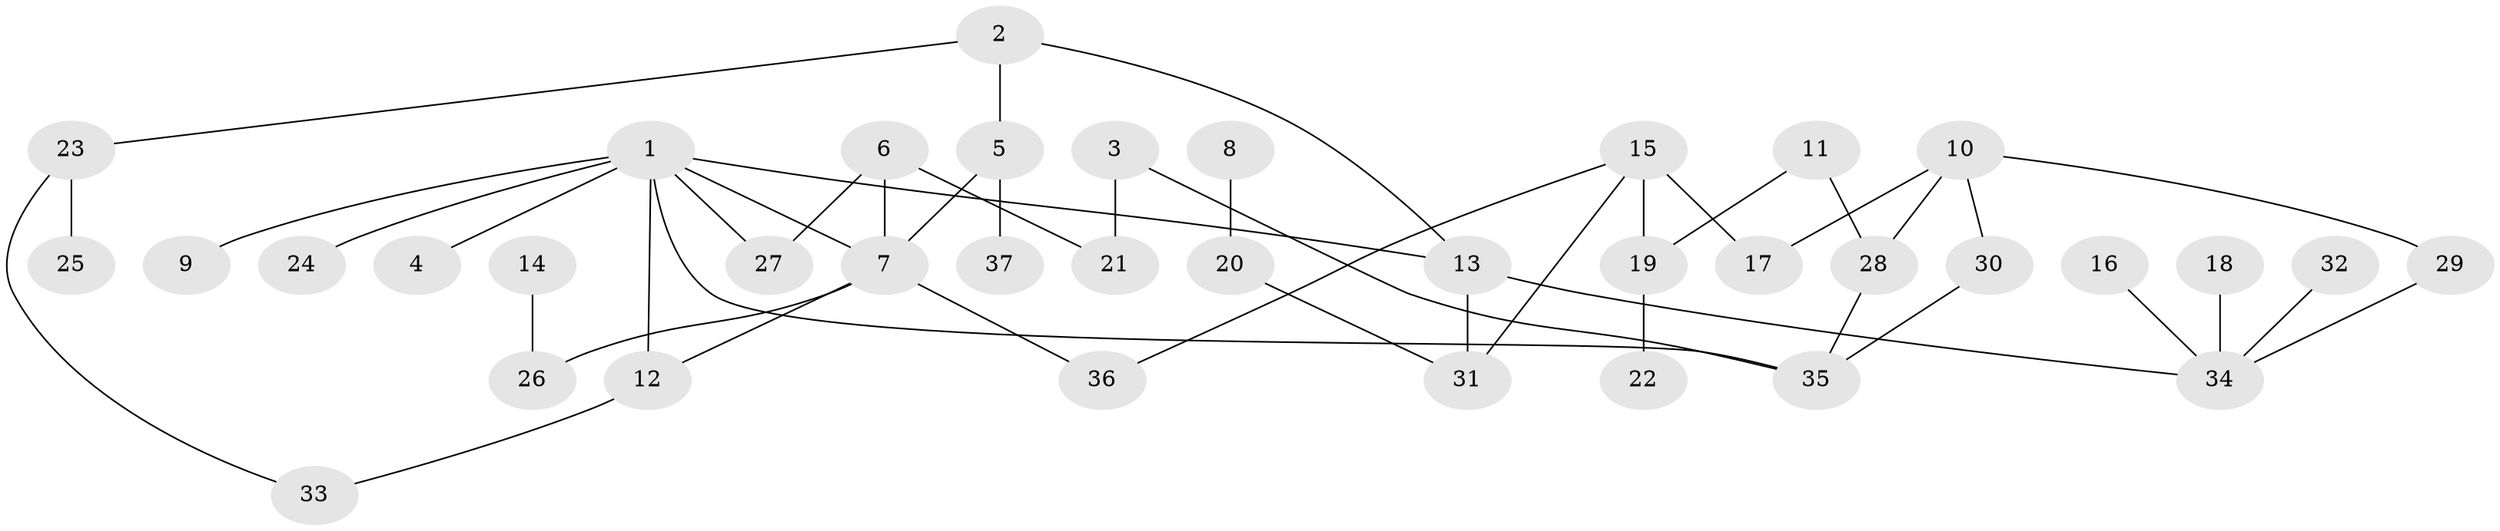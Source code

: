 // original degree distribution, {6: 0.0547945205479452, 4: 0.0684931506849315, 3: 0.2054794520547945, 5: 0.0273972602739726, 2: 0.3013698630136986, 1: 0.3424657534246575}
// Generated by graph-tools (version 1.1) at 2025/01/03/09/25 03:01:00]
// undirected, 37 vertices, 46 edges
graph export_dot {
graph [start="1"]
  node [color=gray90,style=filled];
  1;
  2;
  3;
  4;
  5;
  6;
  7;
  8;
  9;
  10;
  11;
  12;
  13;
  14;
  15;
  16;
  17;
  18;
  19;
  20;
  21;
  22;
  23;
  24;
  25;
  26;
  27;
  28;
  29;
  30;
  31;
  32;
  33;
  34;
  35;
  36;
  37;
  1 -- 4 [weight=1.0];
  1 -- 7 [weight=1.0];
  1 -- 9 [weight=1.0];
  1 -- 12 [weight=1.0];
  1 -- 13 [weight=1.0];
  1 -- 24 [weight=1.0];
  1 -- 27 [weight=1.0];
  1 -- 35 [weight=1.0];
  2 -- 5 [weight=1.0];
  2 -- 13 [weight=1.0];
  2 -- 23 [weight=1.0];
  3 -- 21 [weight=1.0];
  3 -- 35 [weight=1.0];
  5 -- 7 [weight=1.0];
  5 -- 37 [weight=1.0];
  6 -- 7 [weight=1.0];
  6 -- 21 [weight=1.0];
  6 -- 27 [weight=1.0];
  7 -- 12 [weight=1.0];
  7 -- 26 [weight=1.0];
  7 -- 36 [weight=1.0];
  8 -- 20 [weight=1.0];
  10 -- 17 [weight=1.0];
  10 -- 28 [weight=1.0];
  10 -- 29 [weight=1.0];
  10 -- 30 [weight=1.0];
  11 -- 19 [weight=1.0];
  11 -- 28 [weight=1.0];
  12 -- 33 [weight=1.0];
  13 -- 31 [weight=1.0];
  13 -- 34 [weight=1.0];
  14 -- 26 [weight=1.0];
  15 -- 17 [weight=1.0];
  15 -- 19 [weight=2.0];
  15 -- 31 [weight=1.0];
  15 -- 36 [weight=1.0];
  16 -- 34 [weight=1.0];
  18 -- 34 [weight=1.0];
  19 -- 22 [weight=1.0];
  20 -- 31 [weight=1.0];
  23 -- 25 [weight=1.0];
  23 -- 33 [weight=1.0];
  28 -- 35 [weight=1.0];
  29 -- 34 [weight=1.0];
  30 -- 35 [weight=1.0];
  32 -- 34 [weight=1.0];
}
